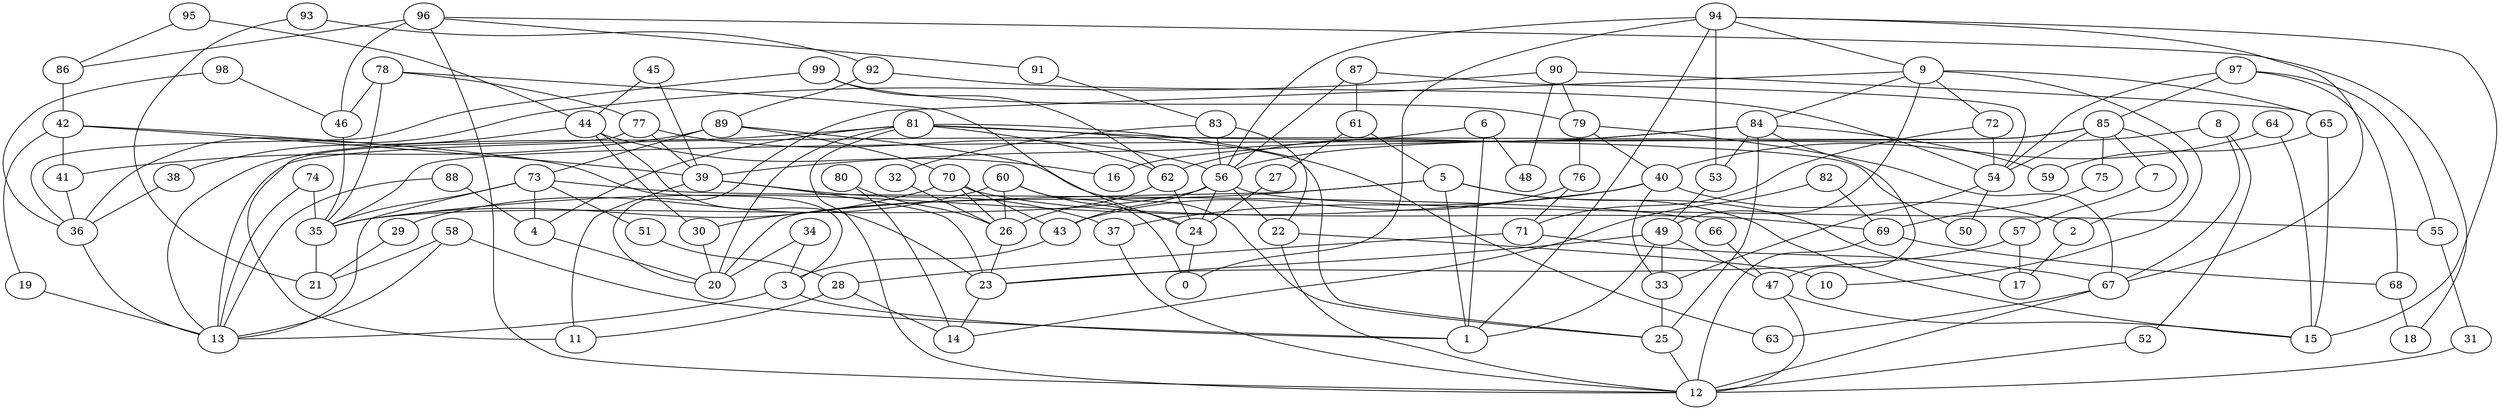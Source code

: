 digraph GG_graph {

subgraph G_graph {
edge [color = black]
"88" -> "4" [dir = none]
"88" -> "13" [dir = none]
"86" -> "42" [dir = none]
"80" -> "14" [dir = none]
"80" -> "26" [dir = none]
"26" -> "23" [dir = none]
"39" -> "11" [dir = none]
"39" -> "37" [dir = none]
"39" -> "23" [dir = none]
"58" -> "1" [dir = none]
"58" -> "13" [dir = none]
"58" -> "21" [dir = none]
"84" -> "59" [dir = none]
"84" -> "62" [dir = none]
"84" -> "25" [dir = none]
"84" -> "47" [dir = none]
"84" -> "53" [dir = none]
"84" -> "16" [dir = none]
"30" -> "20" [dir = none]
"38" -> "36" [dir = none]
"61" -> "5" [dir = none]
"61" -> "27" [dir = none]
"52" -> "12" [dir = none]
"76" -> "71" [dir = none]
"76" -> "43" [dir = none]
"24" -> "0" [dir = none]
"79" -> "40" [dir = none]
"79" -> "67" [dir = none]
"79" -> "76" [dir = none]
"56" -> "35" [dir = none]
"56" -> "43" [dir = none]
"56" -> "22" [dir = none]
"56" -> "24" [dir = none]
"56" -> "55" [dir = none]
"68" -> "18" [dir = none]
"74" -> "13" [dir = none]
"74" -> "35" [dir = none]
"4" -> "20" [dir = none]
"25" -> "12" [dir = none]
"2" -> "17" [dir = none]
"97" -> "68" [dir = none]
"97" -> "55" [dir = none]
"97" -> "85" [dir = none]
"97" -> "54" [dir = none]
"77" -> "56" [dir = none]
"77" -> "11" [dir = none]
"77" -> "39" [dir = none]
"66" -> "47" [dir = none]
"70" -> "43" [dir = none]
"70" -> "69" [dir = none]
"70" -> "26" [dir = none]
"70" -> "35" [dir = none]
"90" -> "48" [dir = none]
"90" -> "79" [dir = none]
"90" -> "36" [dir = none]
"90" -> "65" [dir = none]
"19" -> "13" [dir = none]
"95" -> "44" [dir = none]
"95" -> "86" [dir = none]
"81" -> "4" [dir = none]
"81" -> "12" [dir = none]
"81" -> "62" [dir = none]
"81" -> "50" [dir = none]
"81" -> "63" [dir = none]
"81" -> "13" [dir = none]
"81" -> "20" [dir = none]
"69" -> "12" [dir = none]
"69" -> "68" [dir = none]
"45" -> "44" [dir = none]
"45" -> "39" [dir = none]
"31" -> "12" [dir = none]
"57" -> "23" [dir = none]
"57" -> "17" [dir = none]
"89" -> "41" [dir = none]
"89" -> "73" [dir = none]
"89" -> "70" [dir = none]
"89" -> "25" [dir = none]
"82" -> "14" [dir = none]
"82" -> "69" [dir = none]
"98" -> "46" [dir = none]
"98" -> "36" [dir = none]
"40" -> "37" [dir = none]
"40" -> "35" [dir = none]
"40" -> "2" [dir = none]
"40" -> "33" [dir = none]
"60" -> "26" [dir = none]
"60" -> "24" [dir = none]
"60" -> "29" [dir = none]
"60" -> "0" [dir = none]
"51" -> "28" [dir = none]
"54" -> "50" [dir = none]
"54" -> "33" [dir = none]
"28" -> "11" [dir = none]
"28" -> "14" [dir = none]
"42" -> "19" [dir = none]
"42" -> "39" [dir = none]
"42" -> "3" [dir = none]
"42" -> "41" [dir = none]
"49" -> "47" [dir = none]
"49" -> "1" [dir = none]
"49" -> "33" [dir = none]
"49" -> "23" [dir = none]
"34" -> "20" [dir = none]
"34" -> "3" [dir = none]
"72" -> "54" [dir = none]
"72" -> "71" [dir = none]
"73" -> "66" [dir = none]
"73" -> "35" [dir = none]
"73" -> "13" [dir = none]
"73" -> "4" [dir = none]
"73" -> "51" [dir = none]
"75" -> "69" [dir = none]
"91" -> "83" [dir = none]
"87" -> "56" [dir = none]
"87" -> "61" [dir = none]
"87" -> "54" [dir = none]
"92" -> "54" [dir = none]
"92" -> "89" [dir = none]
"71" -> "67" [dir = none]
"71" -> "28" [dir = none]
"67" -> "63" [dir = none]
"67" -> "12" [dir = none]
"94" -> "67" [dir = none]
"94" -> "1" [dir = none]
"94" -> "9" [dir = none]
"94" -> "0" [dir = none]
"94" -> "15" [dir = none]
"94" -> "56" [dir = none]
"94" -> "53" [dir = none]
"43" -> "3" [dir = none]
"47" -> "12" [dir = none]
"47" -> "15" [dir = none]
"96" -> "86" [dir = none]
"96" -> "18" [dir = none]
"96" -> "46" [dir = none]
"96" -> "12" [dir = none]
"96" -> "91" [dir = none]
"53" -> "49" [dir = none]
"64" -> "40" [dir = none]
"64" -> "15" [dir = none]
"93" -> "21" [dir = none]
"93" -> "92" [dir = none]
"9" -> "65" [dir = none]
"9" -> "10" [dir = none]
"9" -> "72" [dir = none]
"9" -> "84" [dir = none]
"9" -> "20" [dir = none]
"9" -> "49" [dir = none]
"23" -> "14" [dir = none]
"62" -> "26" [dir = none]
"62" -> "24" [dir = none]
"55" -> "31" [dir = none]
"3" -> "13" [dir = none]
"3" -> "1" [dir = none]
"83" -> "56" [dir = none]
"83" -> "22" [dir = none]
"83" -> "32" [dir = none]
"32" -> "26" [dir = none]
"85" -> "75" [dir = none]
"85" -> "7" [dir = none]
"85" -> "13" [dir = none]
"85" -> "2" [dir = none]
"85" -> "35" [dir = none]
"85" -> "54" [dir = none]
"22" -> "12" [dir = none]
"22" -> "10" [dir = none]
"36" -> "13" [dir = none]
"78" -> "24" [dir = none]
"78" -> "35" [dir = none]
"78" -> "77" [dir = none]
"78" -> "46" [dir = none]
"44" -> "16" [dir = none]
"44" -> "23" [dir = none]
"44" -> "30" [dir = none]
"44" -> "38" [dir = none]
"27" -> "24" [dir = none]
"65" -> "15" [dir = none]
"65" -> "59" [dir = none]
"7" -> "57" [dir = none]
"29" -> "21" [dir = none]
"99" -> "79" [dir = none]
"99" -> "62" [dir = none]
"99" -> "36" [dir = none]
"37" -> "12" [dir = none]
"46" -> "35" [dir = none]
"8" -> "52" [dir = none]
"8" -> "67" [dir = none]
"8" -> "56" [dir = none]
"35" -> "21" [dir = none]
"5" -> "20" [dir = none]
"5" -> "15" [dir = none]
"5" -> "17" [dir = none]
"5" -> "30" [dir = none]
"5" -> "1" [dir = none]
"6" -> "39" [dir = none]
"6" -> "1" [dir = none]
"6" -> "48" [dir = none]
"33" -> "25" [dir = none]
"41" -> "36" [dir = none]
"81" -> "25" [dir = none]
}

}
